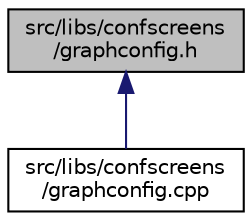 digraph "src/libs/confscreens/graphconfig.h"
{
  edge [fontname="Helvetica",fontsize="10",labelfontname="Helvetica",labelfontsize="10"];
  node [fontname="Helvetica",fontsize="10",shape=record];
  Node1 [label="src/libs/confscreens\l/graphconfig.h",height=0.2,width=0.4,color="black", fillcolor="grey75", style="filled", fontcolor="black"];
  Node1 -> Node2 [dir="back",color="midnightblue",fontsize="10",style="solid",fontname="Helvetica"];
  Node2 [label="src/libs/confscreens\l/graphconfig.cpp",height=0.2,width=0.4,color="black", fillcolor="white", style="filled",URL="$graphconfig_8cpp.html"];
}
